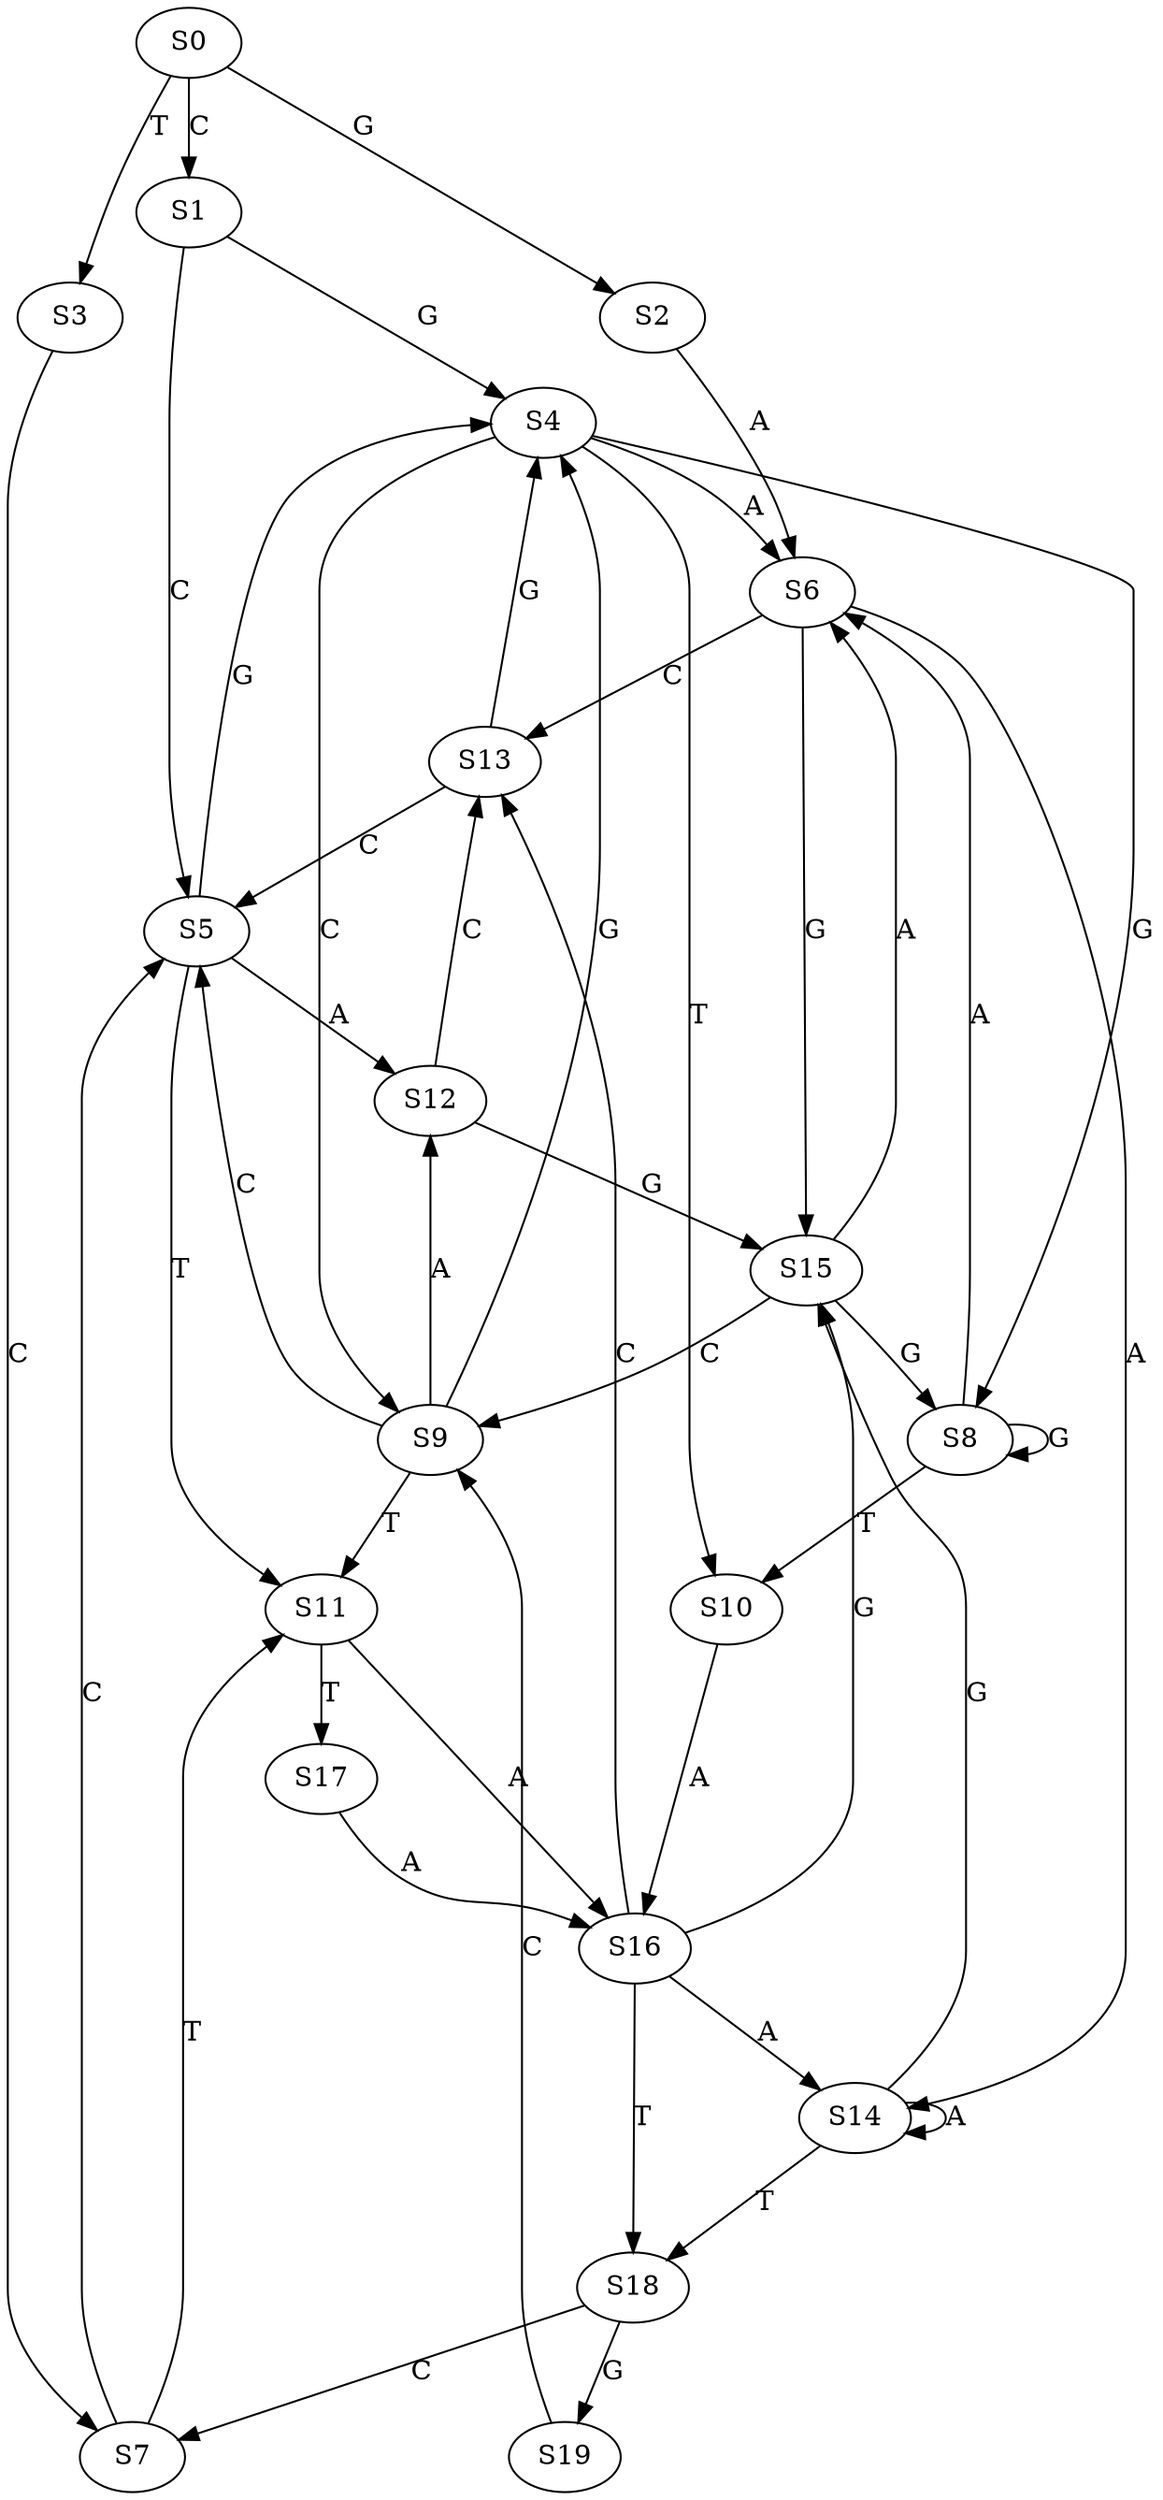 strict digraph  {
	S0 -> S1 [ label = C ];
	S0 -> S2 [ label = G ];
	S0 -> S3 [ label = T ];
	S1 -> S4 [ label = G ];
	S1 -> S5 [ label = C ];
	S2 -> S6 [ label = A ];
	S3 -> S7 [ label = C ];
	S4 -> S8 [ label = G ];
	S4 -> S9 [ label = C ];
	S4 -> S6 [ label = A ];
	S4 -> S10 [ label = T ];
	S5 -> S4 [ label = G ];
	S5 -> S11 [ label = T ];
	S5 -> S12 [ label = A ];
	S6 -> S13 [ label = C ];
	S6 -> S14 [ label = A ];
	S6 -> S15 [ label = G ];
	S7 -> S5 [ label = C ];
	S7 -> S11 [ label = T ];
	S8 -> S10 [ label = T ];
	S8 -> S6 [ label = A ];
	S8 -> S8 [ label = G ];
	S9 -> S4 [ label = G ];
	S9 -> S11 [ label = T ];
	S9 -> S5 [ label = C ];
	S9 -> S12 [ label = A ];
	S10 -> S16 [ label = A ];
	S11 -> S17 [ label = T ];
	S11 -> S16 [ label = A ];
	S12 -> S15 [ label = G ];
	S12 -> S13 [ label = C ];
	S13 -> S4 [ label = G ];
	S13 -> S5 [ label = C ];
	S14 -> S15 [ label = G ];
	S14 -> S14 [ label = A ];
	S14 -> S18 [ label = T ];
	S15 -> S9 [ label = C ];
	S15 -> S8 [ label = G ];
	S15 -> S6 [ label = A ];
	S16 -> S15 [ label = G ];
	S16 -> S18 [ label = T ];
	S16 -> S14 [ label = A ];
	S16 -> S13 [ label = C ];
	S17 -> S16 [ label = A ];
	S18 -> S7 [ label = C ];
	S18 -> S19 [ label = G ];
	S19 -> S9 [ label = C ];
}
